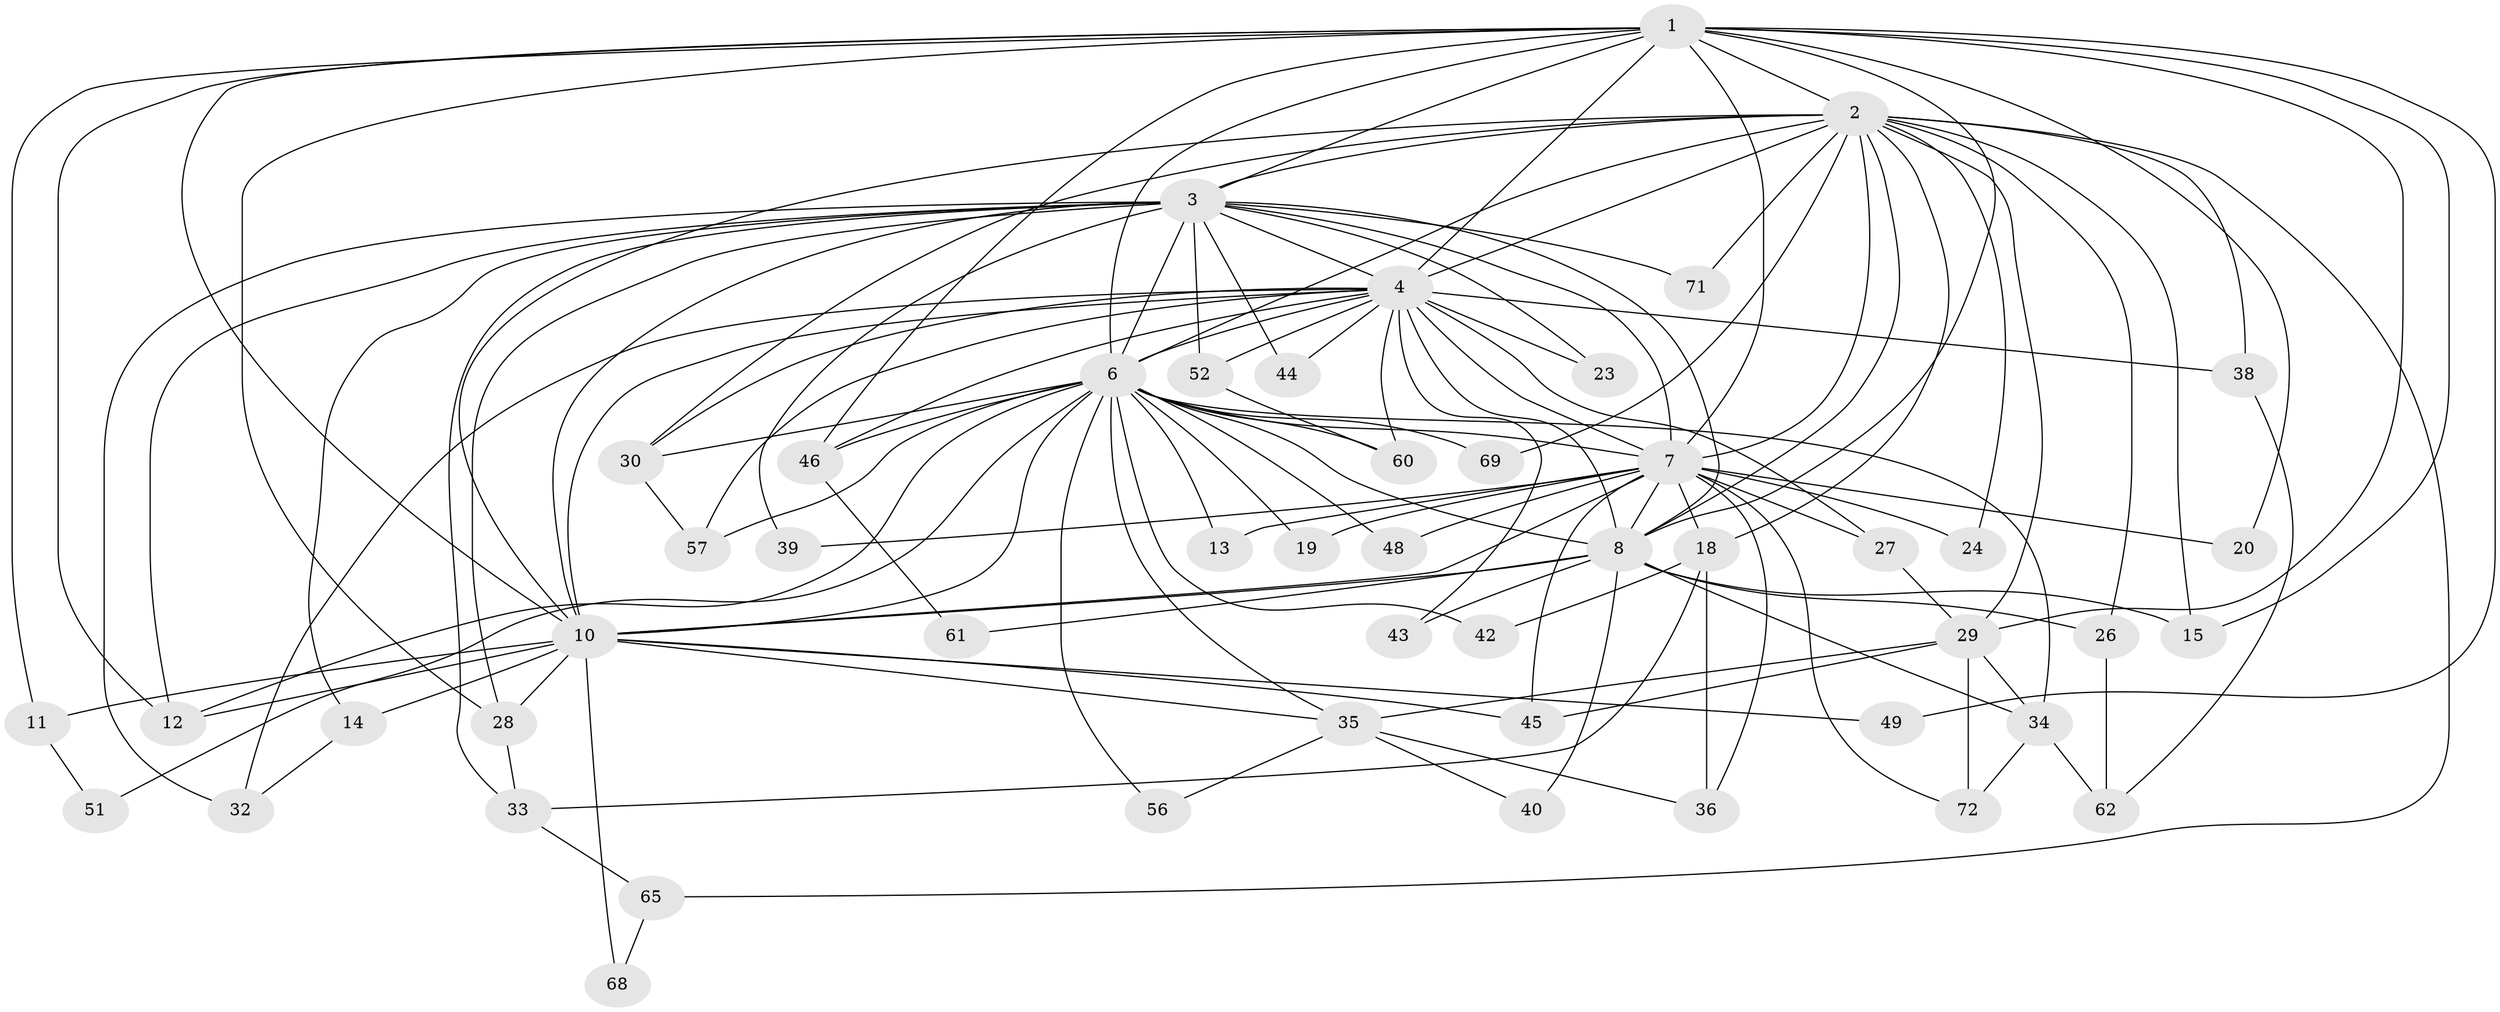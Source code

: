 // original degree distribution, {16: 0.02666666666666667, 18: 0.013333333333333334, 20: 0.013333333333333334, 13: 0.013333333333333334, 24: 0.013333333333333334, 15: 0.02666666666666667, 17: 0.013333333333333334, 19: 0.013333333333333334, 3: 0.22666666666666666, 4: 0.12, 2: 0.48, 6: 0.04}
// Generated by graph-tools (version 1.1) at 2025/10/02/27/25 16:10:57]
// undirected, 50 vertices, 129 edges
graph export_dot {
graph [start="1"]
  node [color=gray90,style=filled];
  1 [super="+25"];
  2 [super="+21"];
  3 [super="+16"];
  4 [super="+5"];
  6 [super="+17"];
  7 [super="+9"];
  8 [super="+37"];
  10 [super="+22"];
  11;
  12 [super="+64"];
  13;
  14;
  15 [super="+54"];
  18 [super="+66"];
  19;
  20;
  23;
  24;
  26;
  27;
  28 [super="+58"];
  29 [super="+70"];
  30 [super="+31"];
  32 [super="+50"];
  33 [super="+63"];
  34 [super="+41"];
  35 [super="+53"];
  36 [super="+55"];
  38;
  39;
  40;
  42;
  43;
  44;
  45 [super="+67"];
  46 [super="+47"];
  48;
  49;
  51;
  52;
  56;
  57 [super="+59"];
  60 [super="+75"];
  61;
  62 [super="+73"];
  65;
  68;
  69;
  71;
  72 [super="+74"];
  1 -- 2;
  1 -- 3;
  1 -- 4 [weight=2];
  1 -- 6;
  1 -- 7 [weight=3];
  1 -- 8;
  1 -- 10;
  1 -- 11;
  1 -- 12;
  1 -- 20;
  1 -- 28;
  1 -- 49;
  1 -- 15;
  1 -- 46;
  1 -- 29;
  2 -- 3;
  2 -- 4 [weight=2];
  2 -- 6;
  2 -- 7 [weight=3];
  2 -- 8;
  2 -- 10;
  2 -- 15;
  2 -- 18;
  2 -- 29;
  2 -- 38;
  2 -- 65;
  2 -- 69;
  2 -- 71;
  2 -- 24;
  2 -- 26;
  2 -- 30;
  3 -- 4 [weight=2];
  3 -- 6 [weight=2];
  3 -- 7 [weight=2];
  3 -- 8;
  3 -- 10;
  3 -- 12;
  3 -- 14;
  3 -- 23;
  3 -- 33;
  3 -- 39;
  3 -- 44;
  3 -- 52;
  3 -- 71;
  3 -- 28;
  3 -- 32;
  4 -- 6 [weight=2];
  4 -- 7 [weight=4];
  4 -- 8 [weight=2];
  4 -- 10 [weight=2];
  4 -- 23;
  4 -- 30;
  4 -- 38;
  4 -- 57;
  4 -- 27;
  4 -- 32;
  4 -- 43;
  4 -- 44;
  4 -- 46;
  4 -- 52;
  4 -- 60;
  6 -- 7 [weight=2];
  6 -- 8;
  6 -- 10;
  6 -- 13;
  6 -- 19;
  6 -- 30;
  6 -- 34 [weight=2];
  6 -- 35;
  6 -- 46;
  6 -- 48;
  6 -- 51;
  6 -- 56;
  6 -- 57;
  6 -- 60;
  6 -- 69;
  6 -- 42;
  6 -- 12;
  7 -- 8 [weight=2];
  7 -- 10 [weight=2];
  7 -- 18 [weight=2];
  7 -- 36;
  7 -- 39;
  7 -- 48;
  7 -- 72;
  7 -- 13;
  7 -- 19;
  7 -- 20;
  7 -- 24;
  7 -- 27;
  7 -- 45;
  8 -- 10;
  8 -- 15;
  8 -- 26;
  8 -- 40;
  8 -- 43;
  8 -- 61;
  8 -- 34;
  10 -- 11;
  10 -- 14;
  10 -- 28;
  10 -- 45;
  10 -- 49;
  10 -- 68;
  10 -- 35;
  10 -- 12;
  11 -- 51;
  14 -- 32;
  18 -- 33;
  18 -- 42;
  18 -- 36;
  26 -- 62;
  27 -- 29;
  28 -- 33;
  29 -- 34;
  29 -- 35;
  29 -- 45;
  29 -- 72;
  30 -- 57;
  33 -- 65;
  34 -- 72;
  34 -- 62;
  35 -- 36;
  35 -- 40;
  35 -- 56;
  38 -- 62;
  46 -- 61;
  52 -- 60;
  65 -- 68;
}
